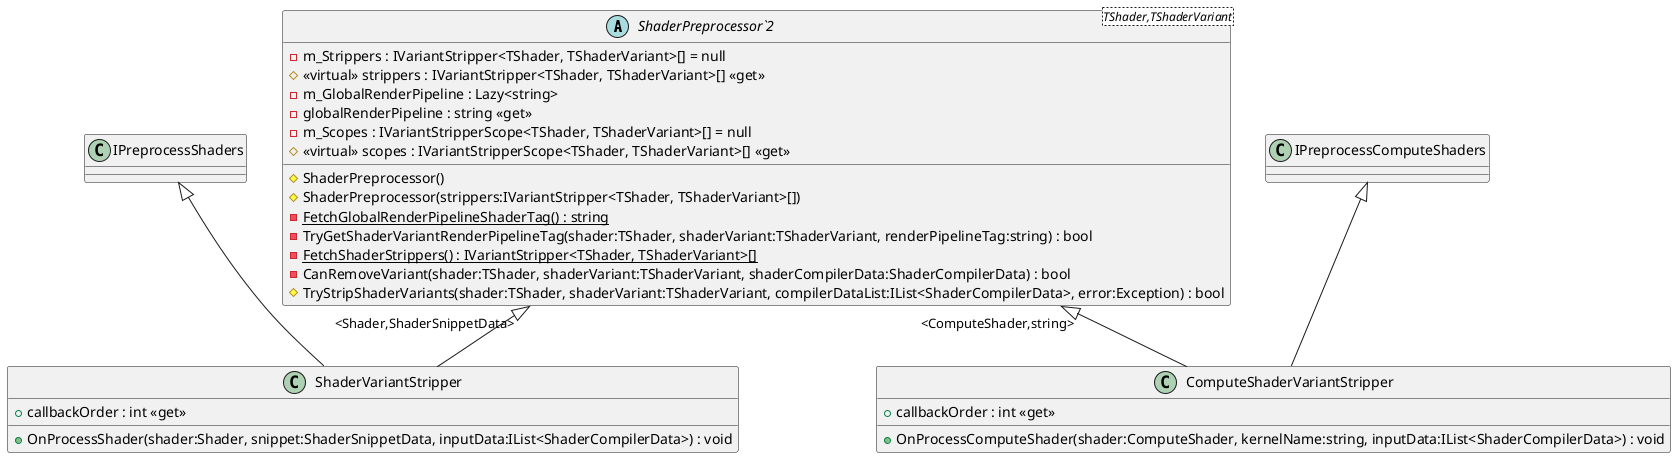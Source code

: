 @startuml
abstract class "ShaderPreprocessor`2"<TShader,TShaderVariant> {
    - m_Strippers : IVariantStripper<TShader, TShaderVariant>[] = null
    # <<virtual>> strippers : IVariantStripper<TShader, TShaderVariant>[] <<get>>
    - m_GlobalRenderPipeline : Lazy<string>
    - globalRenderPipeline : string <<get>>
    - m_Scopes : IVariantStripperScope<TShader, TShaderVariant>[] = null
    # <<virtual>> scopes : IVariantStripperScope<TShader, TShaderVariant>[] <<get>>
    # ShaderPreprocessor()
    # ShaderPreprocessor(strippers:IVariantStripper<TShader, TShaderVariant>[])
    - {static} FetchGlobalRenderPipelineShaderTag() : string
    - TryGetShaderVariantRenderPipelineTag(shader:TShader, shaderVariant:TShaderVariant, renderPipelineTag:string) : bool
    - {static} FetchShaderStrippers() : IVariantStripper<TShader, TShaderVariant>[]
    - CanRemoveVariant(shader:TShader, shaderVariant:TShaderVariant, shaderCompilerData:ShaderCompilerData) : bool
    # TryStripShaderVariants(shader:TShader, shaderVariant:TShaderVariant, compilerDataList:IList<ShaderCompilerData>, error:Exception) : bool
}
class ShaderVariantStripper {
    + callbackOrder : int <<get>>
    + OnProcessShader(shader:Shader, snippet:ShaderSnippetData, inputData:IList<ShaderCompilerData>) : void
}
class ComputeShaderVariantStripper {
    + callbackOrder : int <<get>>
    + OnProcessComputeShader(shader:ComputeShader, kernelName:string, inputData:IList<ShaderCompilerData>) : void
}
"ShaderPreprocessor`2" "<Shader,ShaderSnippetData>" <|-- ShaderVariantStripper
IPreprocessShaders <|-- ShaderVariantStripper
"ShaderPreprocessor`2" "<ComputeShader,string>" <|-- ComputeShaderVariantStripper
IPreprocessComputeShaders <|-- ComputeShaderVariantStripper
@enduml
